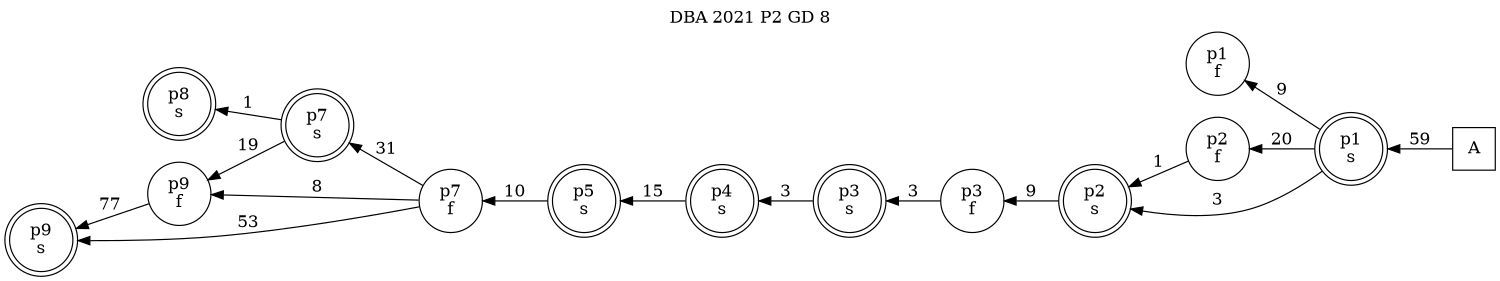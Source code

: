 digraph DBA_2021_P2_GD_8_GOOD {
labelloc="tl"
label= " DBA 2021 P2 GD 8 "
rankdir="RL";
graph [ size=" 10 , 10 !"]

"A" [shape="square" label="A"]
"p1_s" [shape="doublecircle" label="p1
s"]
"p1_f" [shape="circle" label="p1
f"]
"p2_f" [shape="circle" label="p2
f"]
"p2_s" [shape="doublecircle" label="p2
s"]
"p3_f" [shape="circle" label="p3
f"]
"p3_s" [shape="doublecircle" label="p3
s"]
"p4_s" [shape="doublecircle" label="p4
s"]
"p5_s" [shape="doublecircle" label="p5
s"]
"p7_f" [shape="circle" label="p7
f"]
"p7_s" [shape="doublecircle" label="p7
s"]
"p9_f" [shape="circle" label="p9
f"]
"p9_s" [shape="doublecircle" label="p9
s"]
"p8_s" [shape="doublecircle" label="p8
s"]
"A" -> "p1_s" [ label=59]
"p1_s" -> "p1_f" [ label=9]
"p1_s" -> "p2_f" [ label=20]
"p1_s" -> "p2_s" [ label=3]
"p2_f" -> "p2_s" [ label=1]
"p2_s" -> "p3_f" [ label=9]
"p3_f" -> "p3_s" [ label=3]
"p3_s" -> "p4_s" [ label=3]
"p4_s" -> "p5_s" [ label=15]
"p5_s" -> "p7_f" [ label=10]
"p7_f" -> "p7_s" [ label=31]
"p7_f" -> "p9_f" [ label=8]
"p7_f" -> "p9_s" [ label=53]
"p7_s" -> "p9_f" [ label=19]
"p7_s" -> "p8_s" [ label=1]
"p9_f" -> "p9_s" [ label=77]
}
